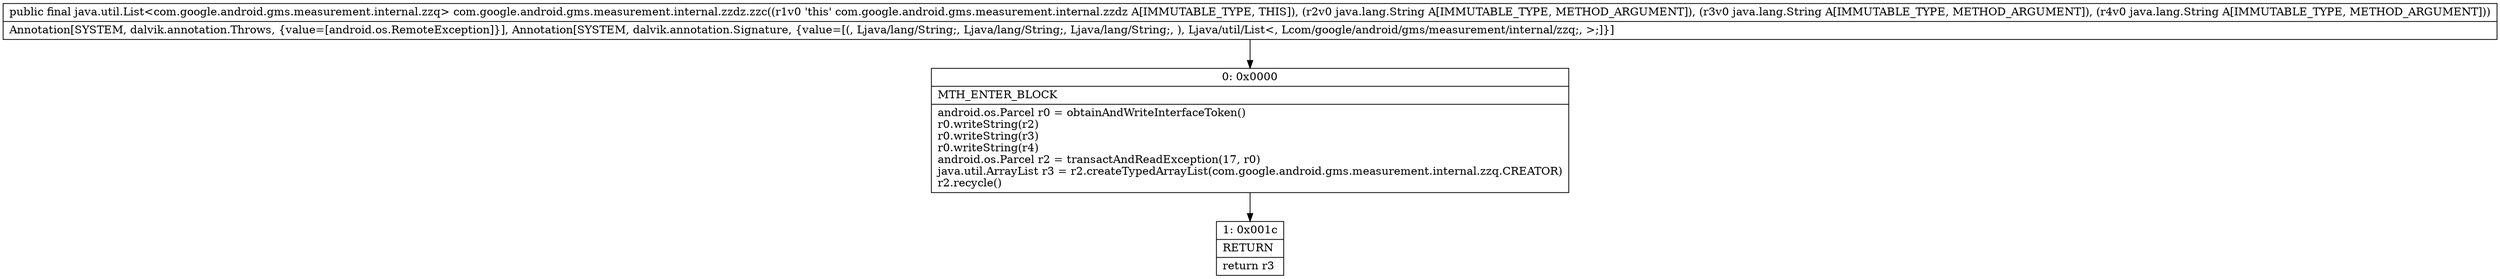 digraph "CFG forcom.google.android.gms.measurement.internal.zzdz.zzc(Ljava\/lang\/String;Ljava\/lang\/String;Ljava\/lang\/String;)Ljava\/util\/List;" {
Node_0 [shape=record,label="{0\:\ 0x0000|MTH_ENTER_BLOCK\l|android.os.Parcel r0 = obtainAndWriteInterfaceToken()\lr0.writeString(r2)\lr0.writeString(r3)\lr0.writeString(r4)\landroid.os.Parcel r2 = transactAndReadException(17, r0)\ljava.util.ArrayList r3 = r2.createTypedArrayList(com.google.android.gms.measurement.internal.zzq.CREATOR)\lr2.recycle()\l}"];
Node_1 [shape=record,label="{1\:\ 0x001c|RETURN\l|return r3\l}"];
MethodNode[shape=record,label="{public final java.util.List\<com.google.android.gms.measurement.internal.zzq\> com.google.android.gms.measurement.internal.zzdz.zzc((r1v0 'this' com.google.android.gms.measurement.internal.zzdz A[IMMUTABLE_TYPE, THIS]), (r2v0 java.lang.String A[IMMUTABLE_TYPE, METHOD_ARGUMENT]), (r3v0 java.lang.String A[IMMUTABLE_TYPE, METHOD_ARGUMENT]), (r4v0 java.lang.String A[IMMUTABLE_TYPE, METHOD_ARGUMENT]))  | Annotation[SYSTEM, dalvik.annotation.Throws, \{value=[android.os.RemoteException]\}], Annotation[SYSTEM, dalvik.annotation.Signature, \{value=[(, Ljava\/lang\/String;, Ljava\/lang\/String;, Ljava\/lang\/String;, ), Ljava\/util\/List\<, Lcom\/google\/android\/gms\/measurement\/internal\/zzq;, \>;]\}]\l}"];
MethodNode -> Node_0;
Node_0 -> Node_1;
}


